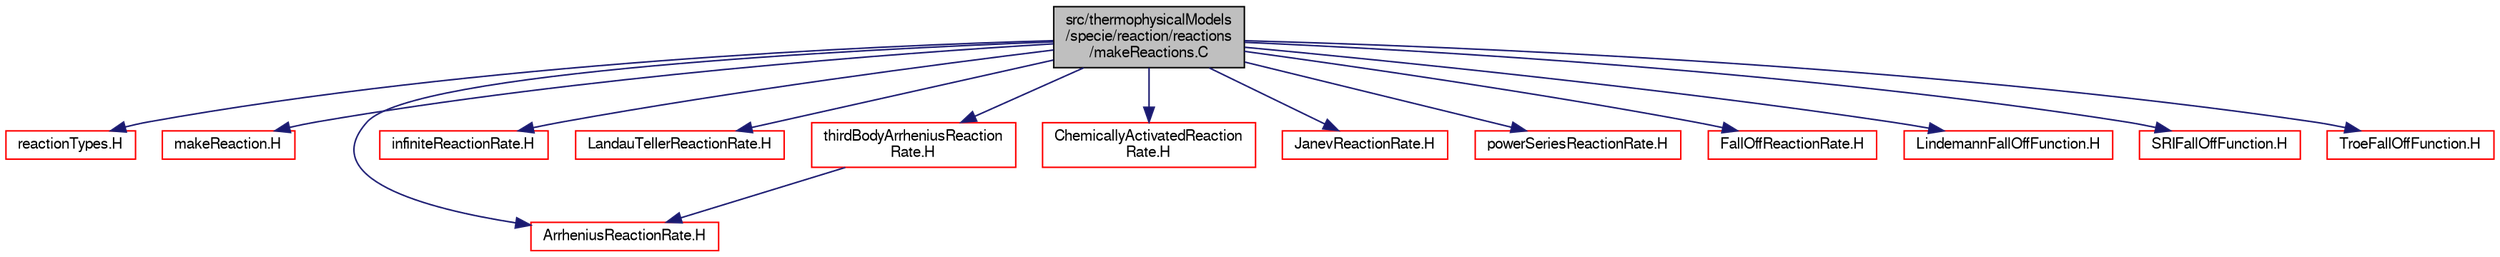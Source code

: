 digraph "src/thermophysicalModels/specie/reaction/reactions/makeReactions.C"
{
  bgcolor="transparent";
  edge [fontname="FreeSans",fontsize="10",labelfontname="FreeSans",labelfontsize="10"];
  node [fontname="FreeSans",fontsize="10",shape=record];
  Node0 [label="src/thermophysicalModels\l/specie/reaction/reactions\l/makeReactions.C",height=0.2,width=0.4,color="black", fillcolor="grey75", style="filled", fontcolor="black"];
  Node0 -> Node1 [color="midnightblue",fontsize="10",style="solid",fontname="FreeSans"];
  Node1 [label="reactionTypes.H",height=0.2,width=0.4,color="red",URL="$a16460.html",tooltip="Type definitions for reactions. "];
  Node0 -> Node137 [color="midnightblue",fontsize="10",style="solid",fontname="FreeSans"];
  Node137 [label="makeReaction.H",height=0.2,width=0.4,color="red",URL="$a16547.html",tooltip="Macros for instantiating reactions on given thermo packages. "];
  Node0 -> Node142 [color="midnightblue",fontsize="10",style="solid",fontname="FreeSans"];
  Node142 [label="ArrheniusReactionRate.H",height=0.2,width=0.4,color="red",URL="$a16466.html"];
  Node0 -> Node144 [color="midnightblue",fontsize="10",style="solid",fontname="FreeSans"];
  Node144 [label="infiniteReactionRate.H",height=0.2,width=0.4,color="red",URL="$a16502.html"];
  Node0 -> Node146 [color="midnightblue",fontsize="10",style="solid",fontname="FreeSans"];
  Node146 [label="LandauTellerReactionRate.H",height=0.2,width=0.4,color="red",URL="$a16514.html"];
  Node0 -> Node148 [color="midnightblue",fontsize="10",style="solid",fontname="FreeSans"];
  Node148 [label="thirdBodyArrheniusReaction\lRate.H",height=0.2,width=0.4,color="red",URL="$a16532.html"];
  Node148 -> Node142 [color="midnightblue",fontsize="10",style="solid",fontname="FreeSans"];
  Node0 -> Node153 [color="midnightblue",fontsize="10",style="solid",fontname="FreeSans"];
  Node153 [label="ChemicallyActivatedReaction\lRate.H",height=0.2,width=0.4,color="red",URL="$a16472.html"];
  Node0 -> Node155 [color="midnightblue",fontsize="10",style="solid",fontname="FreeSans"];
  Node155 [label="JanevReactionRate.H",height=0.2,width=0.4,color="red",URL="$a16508.html"];
  Node0 -> Node157 [color="midnightblue",fontsize="10",style="solid",fontname="FreeSans"];
  Node157 [label="powerSeriesReactionRate.H",height=0.2,width=0.4,color="red",URL="$a16526.html"];
  Node0 -> Node159 [color="midnightblue",fontsize="10",style="solid",fontname="FreeSans"];
  Node159 [label="FallOffReactionRate.H",height=0.2,width=0.4,color="red",URL="$a16496.html"];
  Node0 -> Node161 [color="midnightblue",fontsize="10",style="solid",fontname="FreeSans"];
  Node161 [label="LindemannFallOffFunction.H",height=0.2,width=0.4,color="red",URL="$a16478.html"];
  Node0 -> Node163 [color="midnightblue",fontsize="10",style="solid",fontname="FreeSans"];
  Node163 [label="SRIFallOffFunction.H",height=0.2,width=0.4,color="red",URL="$a16484.html"];
  Node0 -> Node165 [color="midnightblue",fontsize="10",style="solid",fontname="FreeSans"];
  Node165 [label="TroeFallOffFunction.H",height=0.2,width=0.4,color="red",URL="$a16490.html"];
}
